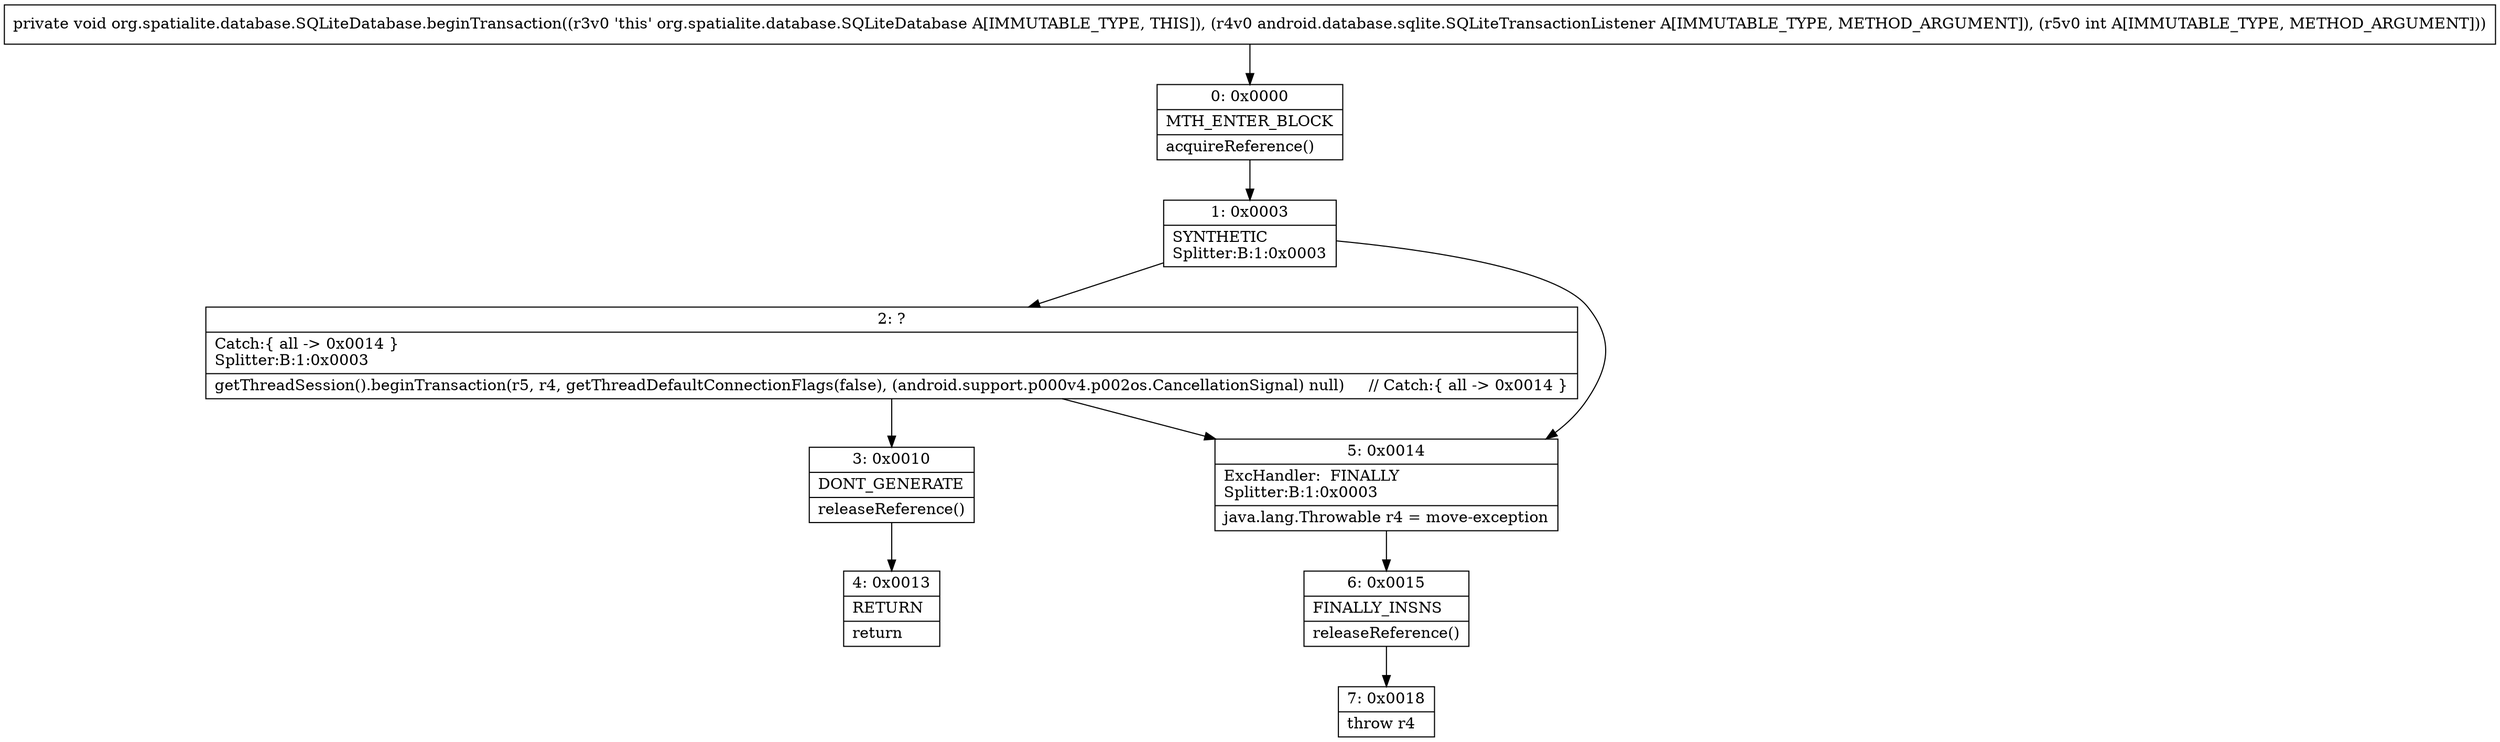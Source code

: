 digraph "CFG fororg.spatialite.database.SQLiteDatabase.beginTransaction(Landroid\/database\/sqlite\/SQLiteTransactionListener;I)V" {
Node_0 [shape=record,label="{0\:\ 0x0000|MTH_ENTER_BLOCK\l|acquireReference()\l}"];
Node_1 [shape=record,label="{1\:\ 0x0003|SYNTHETIC\lSplitter:B:1:0x0003\l}"];
Node_2 [shape=record,label="{2\:\ ?|Catch:\{ all \-\> 0x0014 \}\lSplitter:B:1:0x0003\l|getThreadSession().beginTransaction(r5, r4, getThreadDefaultConnectionFlags(false), (android.support.p000v4.p002os.CancellationSignal) null)     \/\/ Catch:\{ all \-\> 0x0014 \}\l}"];
Node_3 [shape=record,label="{3\:\ 0x0010|DONT_GENERATE\l|releaseReference()\l}"];
Node_4 [shape=record,label="{4\:\ 0x0013|RETURN\l|return\l}"];
Node_5 [shape=record,label="{5\:\ 0x0014|ExcHandler:  FINALLY\lSplitter:B:1:0x0003\l|java.lang.Throwable r4 = move\-exception\l}"];
Node_6 [shape=record,label="{6\:\ 0x0015|FINALLY_INSNS\l|releaseReference()\l}"];
Node_7 [shape=record,label="{7\:\ 0x0018|throw r4\l}"];
MethodNode[shape=record,label="{private void org.spatialite.database.SQLiteDatabase.beginTransaction((r3v0 'this' org.spatialite.database.SQLiteDatabase A[IMMUTABLE_TYPE, THIS]), (r4v0 android.database.sqlite.SQLiteTransactionListener A[IMMUTABLE_TYPE, METHOD_ARGUMENT]), (r5v0 int A[IMMUTABLE_TYPE, METHOD_ARGUMENT])) }"];
MethodNode -> Node_0;
Node_0 -> Node_1;
Node_1 -> Node_2;
Node_1 -> Node_5;
Node_2 -> Node_3;
Node_2 -> Node_5;
Node_3 -> Node_4;
Node_5 -> Node_6;
Node_6 -> Node_7;
}

